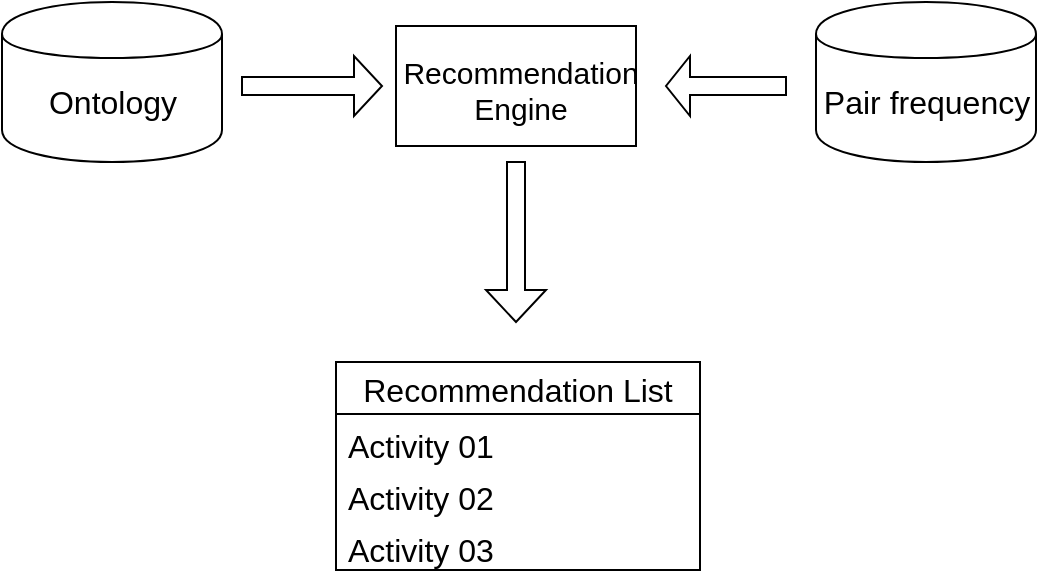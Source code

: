 <mxfile version="12.2.4" type="device" pages="1"><diagram id="OjZyCkTmUy8u2rBIc86n" name="Page-1"><mxGraphModel dx="825" dy="382" grid="1" gridSize="10" guides="1" tooltips="1" connect="1" arrows="1" fold="1" page="1" pageScale="1" pageWidth="850" pageHeight="1100" math="0" shadow="0"><root><mxCell id="0"/><mxCell id="1" parent="0"/><mxCell id="ILMpJrLYKnlbNVsxOFOp-1" value="" style="shape=cylinder;whiteSpace=wrap;html=1;boundedLbl=1;backgroundOutline=1;" vertex="1" parent="1"><mxGeometry x="63" y="180" width="110" height="80" as="geometry"/></mxCell><mxCell id="ILMpJrLYKnlbNVsxOFOp-3" value="" style="verticalLabelPosition=bottom;verticalAlign=top;html=1;shape=mxgraph.basic.rect;fillColor2=none;strokeWidth=1;size=20;indent=5;" vertex="1" parent="1"><mxGeometry x="260" y="192" width="120" height="60" as="geometry"/></mxCell><mxCell id="ILMpJrLYKnlbNVsxOFOp-4" value="Recommendation &lt;br&gt;Engine" style="text;html=1;resizable=0;autosize=1;align=center;verticalAlign=middle;points=[];fillColor=none;strokeColor=none;rounded=0;fontSize=15;" vertex="1" parent="1"><mxGeometry x="257" y="204" width="130" height="40" as="geometry"/></mxCell><mxCell id="ILMpJrLYKnlbNVsxOFOp-5" value="Ontology" style="text;html=1;resizable=0;autosize=1;align=center;verticalAlign=middle;points=[];fillColor=none;strokeColor=none;rounded=0;fontSize=16;" vertex="1" parent="1"><mxGeometry x="88" y="220" width="60" height="20" as="geometry"/></mxCell><mxCell id="ILMpJrLYKnlbNVsxOFOp-7" value="" style="shape=singleArrow;direction=west;whiteSpace=wrap;html=1;" vertex="1" parent="1"><mxGeometry x="395" y="207" width="60" height="30" as="geometry"/></mxCell><mxCell id="ILMpJrLYKnlbNVsxOFOp-8" value="" style="shape=singleArrow;whiteSpace=wrap;html=1;" vertex="1" parent="1"><mxGeometry x="183" y="207" width="70" height="30" as="geometry"/></mxCell><mxCell id="ILMpJrLYKnlbNVsxOFOp-9" value="" style="shape=singleArrow;direction=south;whiteSpace=wrap;html=1;" vertex="1" parent="1"><mxGeometry x="305" y="260" width="30" height="80" as="geometry"/></mxCell><mxCell id="ILMpJrLYKnlbNVsxOFOp-11" value="Recommendation List" style="swimlane;fontStyle=0;childLayout=stackLayout;horizontal=1;startSize=26;fillColor=none;horizontalStack=0;resizeParent=1;resizeParentMax=0;resizeLast=0;collapsible=1;marginBottom=0;fontSize=16;" vertex="1" parent="1"><mxGeometry x="230" y="360" width="182" height="104" as="geometry"/></mxCell><mxCell id="ILMpJrLYKnlbNVsxOFOp-12" value="Activity 01" style="text;strokeColor=none;fillColor=none;align=left;verticalAlign=top;spacingLeft=4;spacingRight=4;overflow=hidden;rotatable=0;points=[[0,0.5],[1,0.5]];portConstraint=eastwest;fontSize=16;" vertex="1" parent="ILMpJrLYKnlbNVsxOFOp-11"><mxGeometry y="26" width="182" height="26" as="geometry"/></mxCell><mxCell id="ILMpJrLYKnlbNVsxOFOp-13" value="Activity 02" style="text;strokeColor=none;fillColor=none;align=left;verticalAlign=top;spacingLeft=4;spacingRight=4;overflow=hidden;rotatable=0;points=[[0,0.5],[1,0.5]];portConstraint=eastwest;fontSize=16;" vertex="1" parent="ILMpJrLYKnlbNVsxOFOp-11"><mxGeometry y="52" width="182" height="26" as="geometry"/></mxCell><mxCell id="ILMpJrLYKnlbNVsxOFOp-14" value="Activity 03" style="text;strokeColor=none;fillColor=none;align=left;verticalAlign=top;spacingLeft=4;spacingRight=4;overflow=hidden;rotatable=0;points=[[0,0.5],[1,0.5]];portConstraint=eastwest;fontSize=16;" vertex="1" parent="ILMpJrLYKnlbNVsxOFOp-11"><mxGeometry y="78" width="182" height="26" as="geometry"/></mxCell><mxCell id="ILMpJrLYKnlbNVsxOFOp-15" value="" style="shape=cylinder;whiteSpace=wrap;html=1;boundedLbl=1;backgroundOutline=1;" vertex="1" parent="1"><mxGeometry x="470" y="180" width="110" height="80" as="geometry"/></mxCell><mxCell id="ILMpJrLYKnlbNVsxOFOp-6" value="Pair frequency" style="text;html=1;resizable=0;autosize=1;align=center;verticalAlign=middle;points=[];fillColor=none;strokeColor=none;rounded=0;fontSize=16;direction=south;" vertex="1" parent="1"><mxGeometry x="515" y="185" width="20" height="90" as="geometry"/></mxCell></root></mxGraphModel></diagram></mxfile>